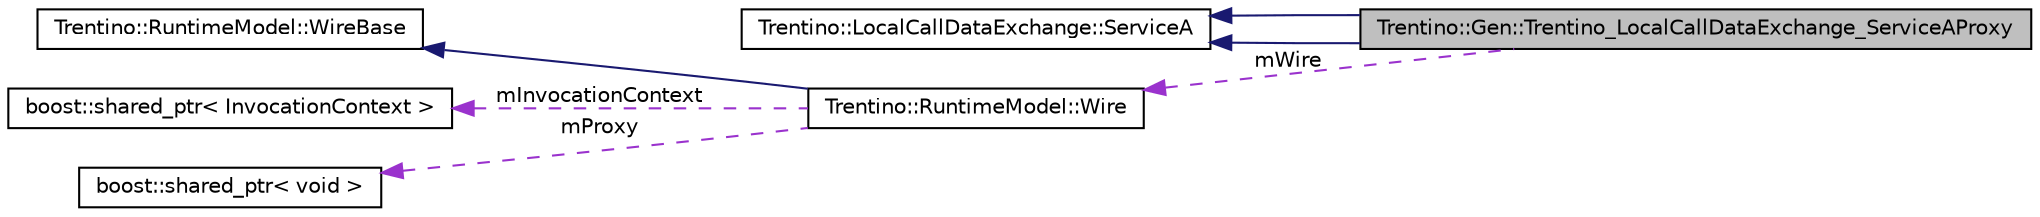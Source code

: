 digraph G
{
  edge [fontname="Helvetica",fontsize="10",labelfontname="Helvetica",labelfontsize="10"];
  node [fontname="Helvetica",fontsize="10",shape=record];
  rankdir="LR";
  Node1 [label="Trentino::Gen::Trentino_LocalCallDataExchange_ServiceAProxy",height=0.2,width=0.4,color="black", fillcolor="grey75", style="filled" fontcolor="black"];
  Node2 -> Node1 [dir="back",color="midnightblue",fontsize="10",style="solid",fontname="Helvetica"];
  Node2 [label="Trentino::LocalCallDataExchange::ServiceA",height=0.2,width=0.4,color="black", fillcolor="white", style="filled",URL="$class_trentino_1_1_local_call_data_exchange_1_1_service_a.html",tooltip="Servcie a test if complex data passed by values are accessed by the service implementation."];
  Node2 -> Node1 [dir="back",color="midnightblue",fontsize="10",style="solid",fontname="Helvetica"];
  Node3 -> Node1 [dir="back",color="darkorchid3",fontsize="10",style="dashed",label=" mWire" ,fontname="Helvetica"];
  Node3 [label="Trentino::RuntimeModel::Wire",height=0.2,width=0.4,color="black", fillcolor="white", style="filled",URL="$class_trentino_1_1_runtime_model_1_1_wire.html",tooltip="A wire connects a reference and service and stores the proxy that is used to execute calls over this ..."];
  Node4 -> Node3 [dir="back",color="midnightblue",fontsize="10",style="solid",fontname="Helvetica"];
  Node4 [label="Trentino::RuntimeModel::WireBase",height=0.2,width=0.4,color="black", fillcolor="white", style="filled",URL="$class_trentino_1_1_runtime_model_1_1_wire_base.html",tooltip="A wire connects a reference and service and stores the proxy that is used to execute calls over this ..."];
  Node5 -> Node3 [dir="back",color="darkorchid3",fontsize="10",style="dashed",label=" mInvocationContext" ,fontname="Helvetica"];
  Node5 [label="boost::shared_ptr\< InvocationContext \>",height=0.2,width=0.4,color="black", fillcolor="white", style="filled",URL="$classboost_1_1shared__ptr.html"];
  Node6 -> Node3 [dir="back",color="darkorchid3",fontsize="10",style="dashed",label=" mProxy" ,fontname="Helvetica"];
  Node6 [label="boost::shared_ptr\< void \>",height=0.2,width=0.4,color="black", fillcolor="white", style="filled",URL="$classboost_1_1shared__ptr.html"];
}
